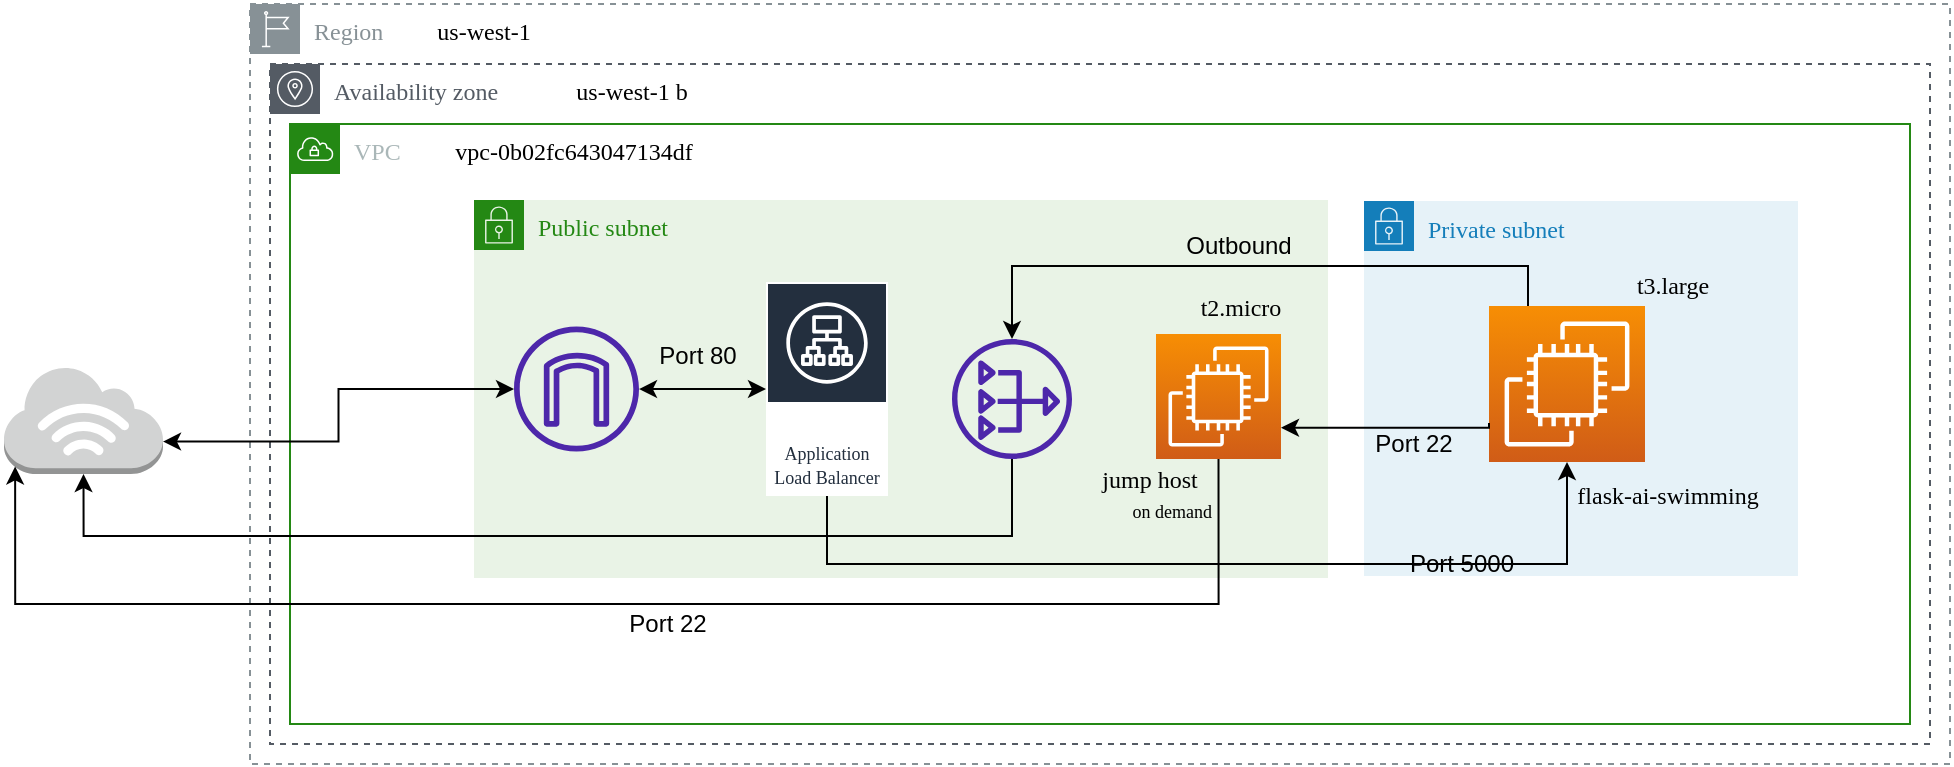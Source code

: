 <mxfile version="21.6.2" type="github">
  <diagram name="Page-1" id="YIjRGJwAvdLzjEUjeR9f">
    <mxGraphModel dx="1195" dy="683" grid="0" gridSize="10" guides="1" tooltips="1" connect="1" arrows="1" fold="1" page="1" pageScale="1" pageWidth="1600" pageHeight="900" math="0" shadow="0">
      <root>
        <mxCell id="0" />
        <mxCell id="1" parent="0" />
        <mxCell id="7_gAqY7YWuNrSEO8_6xX-1" value="Region" style="outlineConnect=0;gradientColor=none;html=1;whiteSpace=wrap;fontSize=12;fontStyle=0;shape=mxgraph.aws4.group;grIcon=mxgraph.aws4.group_region;strokeColor=#879196;fillColor=none;verticalAlign=top;align=left;spacingLeft=30;fontColor=#879196;dashed=1;hachureGap=4;fontFamily=Verdana;" vertex="1" parent="1">
          <mxGeometry x="340" y="220" width="850" height="380" as="geometry" />
        </mxCell>
        <mxCell id="7_gAqY7YWuNrSEO8_6xX-2" value="&lt;font style=&quot;font-size: 12px;&quot;&gt;us-west-1&lt;/font&gt;" style="text;html=1;strokeColor=none;fillColor=none;align=center;verticalAlign=middle;whiteSpace=wrap;rounded=0;fontSize=20;fontFamily=Verdana;" vertex="1" parent="1">
          <mxGeometry x="422" y="220" width="70" height="20" as="geometry" />
        </mxCell>
        <mxCell id="7_gAqY7YWuNrSEO8_6xX-3" value="Availability zone" style="outlineConnect=0;gradientColor=none;html=1;whiteSpace=wrap;fontSize=12;fontStyle=0;shape=mxgraph.aws4.group;grIcon=mxgraph.aws4.group_availability_zone;strokeColor=#545B64;fillColor=none;verticalAlign=top;align=left;spacingLeft=30;fontColor=#545B64;dashed=1;hachureGap=4;fontFamily=Verdana;" vertex="1" parent="1">
          <mxGeometry x="350" y="250" width="830" height="340" as="geometry" />
        </mxCell>
        <mxCell id="7_gAqY7YWuNrSEO8_6xX-4" value="&lt;font style=&quot;font-size: 12px;&quot;&gt;us-west-1 b&lt;br&gt;&lt;/font&gt;" style="text;html=1;strokeColor=none;fillColor=none;align=center;verticalAlign=middle;whiteSpace=wrap;rounded=0;fontSize=20;fontFamily=Verdana;" vertex="1" parent="1">
          <mxGeometry x="492" y="250" width="78" height="20" as="geometry" />
        </mxCell>
        <mxCell id="7_gAqY7YWuNrSEO8_6xX-8" value="VPC" style="points=[[0,0],[0.25,0],[0.5,0],[0.75,0],[1,0],[1,0.25],[1,0.5],[1,0.75],[1,1],[0.75,1],[0.5,1],[0.25,1],[0,1],[0,0.75],[0,0.5],[0,0.25]];outlineConnect=0;gradientColor=none;html=1;whiteSpace=wrap;fontSize=12;fontStyle=0;container=1;pointerEvents=0;collapsible=0;recursiveResize=0;shape=mxgraph.aws4.group;grIcon=mxgraph.aws4.group_vpc;strokeColor=#248814;fillColor=none;verticalAlign=top;align=left;spacingLeft=30;fontColor=#AAB7B8;dashed=0;hachureGap=4;fontFamily=Verdana;" vertex="1" parent="1">
          <mxGeometry x="360" y="280" width="810" height="300" as="geometry" />
        </mxCell>
        <mxCell id="7_gAqY7YWuNrSEO8_6xX-9" value="&lt;font face=&quot;Verdana&quot; style=&quot;font-size: 12px;&quot;&gt;vpc-0b02fc643047134df&lt;/font&gt;" style="text;html=1;strokeColor=none;fillColor=none;align=center;verticalAlign=middle;whiteSpace=wrap;rounded=0;fontSize=20;fontFamily=Architects Daughter;" vertex="1" parent="7_gAqY7YWuNrSEO8_6xX-8">
          <mxGeometry x="52" width="180" height="22" as="geometry" />
        </mxCell>
        <mxCell id="7_gAqY7YWuNrSEO8_6xX-10" value="&lt;font&gt;Private subnet&lt;/font&gt;" style="points=[[0,0],[0.25,0],[0.5,0],[0.75,0],[1,0],[1,0.25],[1,0.5],[1,0.75],[1,1],[0.75,1],[0.5,1],[0.25,1],[0,1],[0,0.75],[0,0.5],[0,0.25]];outlineConnect=0;gradientColor=none;html=1;whiteSpace=wrap;fontSize=12;fontStyle=0;container=1;pointerEvents=0;collapsible=0;recursiveResize=0;shape=mxgraph.aws4.group;grIcon=mxgraph.aws4.group_security_group;grStroke=0;strokeColor=#147EBA;fillColor=#E6F2F8;verticalAlign=top;align=left;spacingLeft=30;fontColor=#147EBA;dashed=0;hachureGap=4;fontFamily=Verdana;" vertex="1" parent="7_gAqY7YWuNrSEO8_6xX-8">
          <mxGeometry x="537" y="38.5" width="217" height="187.5" as="geometry" />
        </mxCell>
        <mxCell id="7_gAqY7YWuNrSEO8_6xX-11" value="" style="points=[[0,0,0],[0.25,0,0],[0.5,0,0],[0.75,0,0],[1,0,0],[0,1,0],[0.25,1,0],[0.5,1,0],[0.75,1,0],[1,1,0],[0,0.25,0],[0,0.5,0],[0,0.75,0],[1,0.25,0],[1,0.5,0],[1,0.75,0]];outlineConnect=0;fontColor=#232F3E;gradientColor=#F78E04;gradientDirection=north;fillColor=#D05C17;strokeColor=#ffffff;dashed=0;verticalLabelPosition=bottom;verticalAlign=top;align=center;html=1;fontSize=12;fontStyle=0;aspect=fixed;shape=mxgraph.aws4.resourceIcon;resIcon=mxgraph.aws4.ec2;hachureGap=4;fontFamily=Architects Daughter;fontSource=https%3A%2F%2Ffonts.googleapis.com%2Fcss%3Ffamily%3DArchitects%2BDaughter;" vertex="1" parent="7_gAqY7YWuNrSEO8_6xX-10">
          <mxGeometry x="62.5" y="52.5" width="78" height="78" as="geometry" />
        </mxCell>
        <mxCell id="7_gAqY7YWuNrSEO8_6xX-14" value="&lt;font&gt;flask-ai-swimming&lt;/font&gt;" style="text;html=1;strokeColor=none;fillColor=none;align=center;verticalAlign=middle;whiteSpace=wrap;rounded=0;fontSize=12;fontFamily=Verdana;" vertex="1" parent="7_gAqY7YWuNrSEO8_6xX-10">
          <mxGeometry x="96" y="139.5" width="112" height="15" as="geometry" />
        </mxCell>
        <mxCell id="7_gAqY7YWuNrSEO8_6xX-16" value="&lt;font face=&quot;Verdana&quot;&gt;t3.large&lt;/font&gt;" style="text;html=1;strokeColor=none;fillColor=none;align=center;verticalAlign=middle;whiteSpace=wrap;rounded=0;fontSize=12;fontFamily=Architects Daughter;" vertex="1" parent="7_gAqY7YWuNrSEO8_6xX-10">
          <mxGeometry x="92" y="34.5" width="125" height="15" as="geometry" />
        </mxCell>
        <mxCell id="7_gAqY7YWuNrSEO8_6xX-12" value="Public subnet" style="points=[[0,0],[0.25,0],[0.5,0],[0.75,0],[1,0],[1,0.25],[1,0.5],[1,0.75],[1,1],[0.75,1],[0.5,1],[0.25,1],[0,1],[0,0.75],[0,0.5],[0,0.25]];outlineConnect=0;gradientColor=none;html=1;whiteSpace=wrap;fontSize=12;fontStyle=0;container=1;pointerEvents=0;collapsible=0;recursiveResize=0;shape=mxgraph.aws4.group;grIcon=mxgraph.aws4.group_security_group;grStroke=0;strokeColor=#248814;fillColor=#E9F3E6;verticalAlign=top;align=left;spacingLeft=30;fontColor=#248814;dashed=0;hachureGap=4;fontFamily=Verdana;" vertex="1" parent="7_gAqY7YWuNrSEO8_6xX-8">
          <mxGeometry x="92" y="38" width="427" height="189" as="geometry" />
        </mxCell>
        <mxCell id="7_gAqY7YWuNrSEO8_6xX-13" value="&lt;font style=&quot;font-size: 9px;&quot;&gt;Application Load Balancer&lt;/font&gt;" style="outlineConnect=0;fontColor=#232F3E;gradientColor=none;strokeColor=#ffffff;fillColor=#232F3E;dashed=0;verticalLabelPosition=middle;verticalAlign=bottom;align=center;html=1;whiteSpace=wrap;fontSize=10;fontStyle=0;spacing=3;shape=mxgraph.aws4.productIcon;prIcon=mxgraph.aws4.application_load_balancer;hachureGap=4;fontFamily=Verdana;" vertex="1" parent="7_gAqY7YWuNrSEO8_6xX-12">
          <mxGeometry x="146" y="41" width="61" height="107" as="geometry" />
        </mxCell>
        <mxCell id="7_gAqY7YWuNrSEO8_6xX-17" value="" style="points=[[0,0,0],[0.25,0,0],[0.5,0,0],[0.75,0,0],[1,0,0],[0,1,0],[0.25,1,0],[0.5,1,0],[0.75,1,0],[1,1,0],[0,0.25,0],[0,0.5,0],[0,0.75,0],[1,0.25,0],[1,0.5,0],[1,0.75,0]];outlineConnect=0;fontColor=#232F3E;gradientColor=#F78E04;gradientDirection=north;fillColor=#D05C17;strokeColor=#ffffff;dashed=0;verticalLabelPosition=bottom;verticalAlign=top;align=center;html=1;fontSize=12;fontStyle=0;aspect=fixed;shape=mxgraph.aws4.resourceIcon;resIcon=mxgraph.aws4.ec2;hachureGap=4;fontFamily=Architects Daughter;fontSource=https%3A%2F%2Ffonts.googleapis.com%2Fcss%3Ffamily%3DArchitects%2BDaughter;" vertex="1" parent="7_gAqY7YWuNrSEO8_6xX-12">
          <mxGeometry x="341" y="67" width="62.5" height="62.5" as="geometry" />
        </mxCell>
        <mxCell id="7_gAqY7YWuNrSEO8_6xX-18" value="jump host" style="text;html=1;strokeColor=none;fillColor=none;align=center;verticalAlign=middle;whiteSpace=wrap;rounded=0;fontSize=12;fontFamily=Verdana;" vertex="1" parent="7_gAqY7YWuNrSEO8_6xX-12">
          <mxGeometry x="305" y="132" width="66.25" height="15" as="geometry" />
        </mxCell>
        <mxCell id="7_gAqY7YWuNrSEO8_6xX-19" value="&lt;font face=&quot;Verdana&quot;&gt;t2.micro&lt;/font&gt;" style="text;html=1;strokeColor=none;fillColor=none;align=center;verticalAlign=middle;whiteSpace=wrap;rounded=0;fontSize=12;fontFamily=Architects Daughter;" vertex="1" parent="7_gAqY7YWuNrSEO8_6xX-12">
          <mxGeometry x="321" y="46" width="125" height="15" as="geometry" />
        </mxCell>
        <mxCell id="7_gAqY7YWuNrSEO8_6xX-23" value="" style="sketch=0;outlineConnect=0;fontColor=#232F3E;gradientColor=none;fillColor=#4D27AA;strokeColor=none;dashed=0;verticalLabelPosition=bottom;verticalAlign=top;align=center;html=1;fontSize=12;fontStyle=0;aspect=fixed;pointerEvents=1;shape=mxgraph.aws4.nat_gateway;" vertex="1" parent="7_gAqY7YWuNrSEO8_6xX-12">
          <mxGeometry x="239" y="69.5" width="60" height="60" as="geometry" />
        </mxCell>
        <mxCell id="7_gAqY7YWuNrSEO8_6xX-26" value="" style="edgeStyle=orthogonalEdgeStyle;rounded=0;orthogonalLoop=1;jettySize=auto;html=1;startArrow=classic;startFill=1;" edge="1" parent="7_gAqY7YWuNrSEO8_6xX-12" source="7_gAqY7YWuNrSEO8_6xX-20" target="7_gAqY7YWuNrSEO8_6xX-13">
          <mxGeometry relative="1" as="geometry" />
        </mxCell>
        <mxCell id="7_gAqY7YWuNrSEO8_6xX-20" value="" style="sketch=0;outlineConnect=0;fontColor=#232F3E;gradientColor=none;fillColor=#4D27AA;strokeColor=none;dashed=0;verticalLabelPosition=bottom;verticalAlign=top;align=center;html=1;fontSize=12;fontStyle=0;aspect=fixed;pointerEvents=1;shape=mxgraph.aws4.internet_gateway;" vertex="1" parent="7_gAqY7YWuNrSEO8_6xX-12">
          <mxGeometry x="20" y="63.25" width="62.5" height="62.5" as="geometry" />
        </mxCell>
        <mxCell id="7_gAqY7YWuNrSEO8_6xX-25" value="on demand" style="text;html=1;strokeColor=none;fillColor=none;align=right;verticalAlign=middle;whiteSpace=wrap;rounded=0;fontSize=9;fontFamily=Verdana;" vertex="1" parent="7_gAqY7YWuNrSEO8_6xX-12">
          <mxGeometry x="293" y="148" width="78.25" height="15" as="geometry" />
        </mxCell>
        <mxCell id="7_gAqY7YWuNrSEO8_6xX-35" value="Port 80" style="text;html=1;strokeColor=none;fillColor=none;align=center;verticalAlign=middle;whiteSpace=wrap;rounded=0;" vertex="1" parent="7_gAqY7YWuNrSEO8_6xX-12">
          <mxGeometry x="82.5" y="63.25" width="58" height="30" as="geometry" />
        </mxCell>
        <mxCell id="7_gAqY7YWuNrSEO8_6xX-29" style="edgeStyle=orthogonalEdgeStyle;rounded=0;orthogonalLoop=1;jettySize=auto;html=1;entryX=0.25;entryY=0;entryDx=0;entryDy=0;entryPerimeter=0;startArrow=classic;startFill=1;endArrow=none;endFill=0;" edge="1" parent="7_gAqY7YWuNrSEO8_6xX-8" source="7_gAqY7YWuNrSEO8_6xX-23" target="7_gAqY7YWuNrSEO8_6xX-11">
          <mxGeometry relative="1" as="geometry">
            <Array as="points">
              <mxPoint x="361" y="71" />
              <mxPoint x="619" y="71" />
            </Array>
          </mxGeometry>
        </mxCell>
        <mxCell id="7_gAqY7YWuNrSEO8_6xX-30" style="edgeStyle=orthogonalEdgeStyle;rounded=0;orthogonalLoop=1;jettySize=auto;html=1;exitX=0;exitY=0.75;exitDx=0;exitDy=0;exitPerimeter=0;entryX=1;entryY=0.75;entryDx=0;entryDy=0;entryPerimeter=0;" edge="1" parent="7_gAqY7YWuNrSEO8_6xX-8" source="7_gAqY7YWuNrSEO8_6xX-11" target="7_gAqY7YWuNrSEO8_6xX-17">
          <mxGeometry relative="1" as="geometry">
            <Array as="points">
              <mxPoint x="600" y="152" />
            </Array>
          </mxGeometry>
        </mxCell>
        <mxCell id="7_gAqY7YWuNrSEO8_6xX-33" style="edgeStyle=orthogonalEdgeStyle;rounded=0;orthogonalLoop=1;jettySize=auto;html=1;entryX=0.5;entryY=1;entryDx=0;entryDy=0;entryPerimeter=0;" edge="1" parent="7_gAqY7YWuNrSEO8_6xX-8" source="7_gAqY7YWuNrSEO8_6xX-13" target="7_gAqY7YWuNrSEO8_6xX-11">
          <mxGeometry relative="1" as="geometry">
            <Array as="points">
              <mxPoint x="269" y="220" />
              <mxPoint x="639" y="220" />
            </Array>
          </mxGeometry>
        </mxCell>
        <mxCell id="7_gAqY7YWuNrSEO8_6xX-24" value="" style="outlineConnect=0;dashed=0;verticalLabelPosition=bottom;verticalAlign=top;align=center;html=1;shape=mxgraph.aws3.internet_3;fillColor=#D2D3D3;gradientColor=none;" vertex="1" parent="1">
          <mxGeometry x="217" y="401" width="79.5" height="54" as="geometry" />
        </mxCell>
        <mxCell id="7_gAqY7YWuNrSEO8_6xX-27" style="edgeStyle=orthogonalEdgeStyle;rounded=0;orthogonalLoop=1;jettySize=auto;html=1;entryX=1;entryY=0.7;entryDx=0;entryDy=0;entryPerimeter=0;startArrow=classic;startFill=1;" edge="1" parent="1" source="7_gAqY7YWuNrSEO8_6xX-20" target="7_gAqY7YWuNrSEO8_6xX-24">
          <mxGeometry relative="1" as="geometry" />
        </mxCell>
        <mxCell id="7_gAqY7YWuNrSEO8_6xX-28" style="edgeStyle=orthogonalEdgeStyle;rounded=0;orthogonalLoop=1;jettySize=auto;html=1;entryX=0.5;entryY=1;entryDx=0;entryDy=0;entryPerimeter=0;startArrow=none;startFill=0;endArrow=classic;endFill=1;" edge="1" parent="1" source="7_gAqY7YWuNrSEO8_6xX-23" target="7_gAqY7YWuNrSEO8_6xX-24">
          <mxGeometry relative="1" as="geometry">
            <Array as="points">
              <mxPoint x="721" y="486" />
              <mxPoint x="257" y="486" />
            </Array>
          </mxGeometry>
        </mxCell>
        <mxCell id="7_gAqY7YWuNrSEO8_6xX-31" value="Port 22" style="text;html=1;strokeColor=none;fillColor=none;align=center;verticalAlign=middle;whiteSpace=wrap;rounded=0;" vertex="1" parent="1">
          <mxGeometry x="892" y="425" width="60" height="30" as="geometry" />
        </mxCell>
        <mxCell id="7_gAqY7YWuNrSEO8_6xX-32" value="Outbound" style="text;html=1;strokeColor=none;fillColor=none;align=center;verticalAlign=middle;whiteSpace=wrap;rounded=0;" vertex="1" parent="1">
          <mxGeometry x="796" y="326" width="77" height="30" as="geometry" />
        </mxCell>
        <mxCell id="7_gAqY7YWuNrSEO8_6xX-34" style="edgeStyle=orthogonalEdgeStyle;rounded=0;orthogonalLoop=1;jettySize=auto;html=1;exitX=0.5;exitY=1;exitDx=0;exitDy=0;exitPerimeter=0;entryX=0.07;entryY=0.93;entryDx=0;entryDy=0;entryPerimeter=0;" edge="1" parent="1" source="7_gAqY7YWuNrSEO8_6xX-17" target="7_gAqY7YWuNrSEO8_6xX-24">
          <mxGeometry relative="1" as="geometry">
            <Array as="points">
              <mxPoint x="824" y="520" />
              <mxPoint x="223" y="520" />
            </Array>
          </mxGeometry>
        </mxCell>
        <mxCell id="7_gAqY7YWuNrSEO8_6xX-36" value="Port 5000" style="text;html=1;strokeColor=none;fillColor=none;align=center;verticalAlign=middle;whiteSpace=wrap;rounded=0;" vertex="1" parent="1">
          <mxGeometry x="911" y="485" width="70" height="30" as="geometry" />
        </mxCell>
        <mxCell id="7_gAqY7YWuNrSEO8_6xX-37" value="Port 22" style="text;html=1;strokeColor=none;fillColor=none;align=center;verticalAlign=middle;whiteSpace=wrap;rounded=0;" vertex="1" parent="1">
          <mxGeometry x="520" y="515" width="58" height="30" as="geometry" />
        </mxCell>
      </root>
    </mxGraphModel>
  </diagram>
</mxfile>
